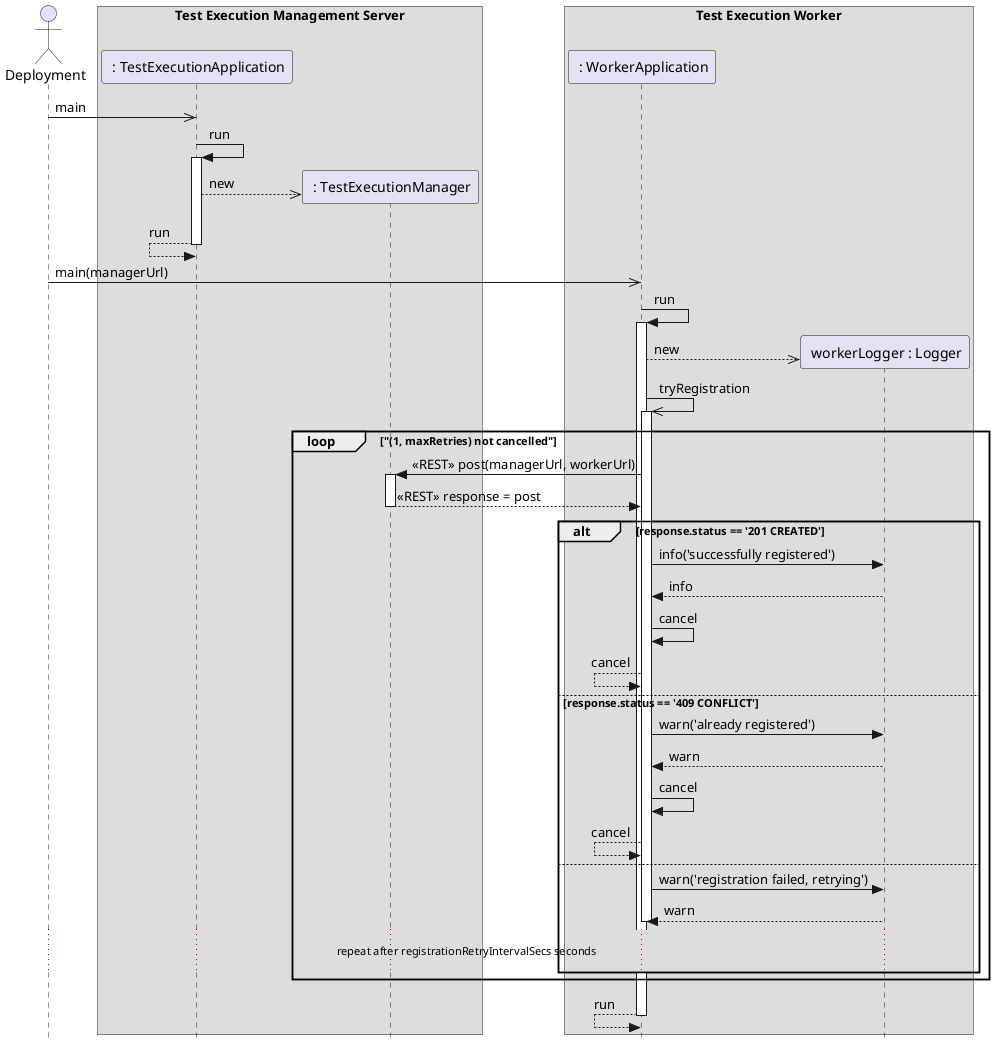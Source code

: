 @startuml Register Worker
hide footbox
' skinparam sequenceParticipant underline
skinparam style strictuml

actor Deployment
box "Test Execution Management Server"
    participant " : TestExecutionApplication" as TEA
    participant " : TestExecutionManager" as TEM
end box
box "Test Execution Worker"
    participant " : WorkerApplication" as WA
    participant " workerLogger : Logger" as WL
end box
Deployment ->> TEA: main
TEA -> TEA: run
activate TEA
create TEM
TEA -->> TEM: new
TEA <-- TEA: run
deactivate TEA

Deployment ->> WA: main(managerUrl)
WA -> WA: run
activate WA
create WL
WA -->> WL: new

WA ->> WA: tryRegistration
loop "(1, maxRetries) not cancelled"

    activate WA


    WA -> TEM: «REST» post(managerUrl, workerUrl)
    activate TEM
    WA <-- TEM: «REST» response = post
    deactivate TEM

    alt response.status == '201 CREATED'
        WA -> WL: info('successfully registered')
        WA <-- WL: info
        WA -> WA: cancel
        WA <-- WA: cancel
    else response.status == '409 CONFLICT'
        WA -> WL: warn('already registered')
        WA <-- WL: warn
        WA -> WA: cancel
        WA <-- WA: cancel
    else 
        WA -> WL: warn('registration failed, retrying')
        WA <-- WL: warn
        deactivate WA
        ... repeat after registrationRetryIntervalSecs seconds ...
'        WA -> WA: wait(registrationRetryIntervalSecs)
        'WA <-- WA: wait
    end
end



WA <-- WA: run
deactivate WA

@enduml
